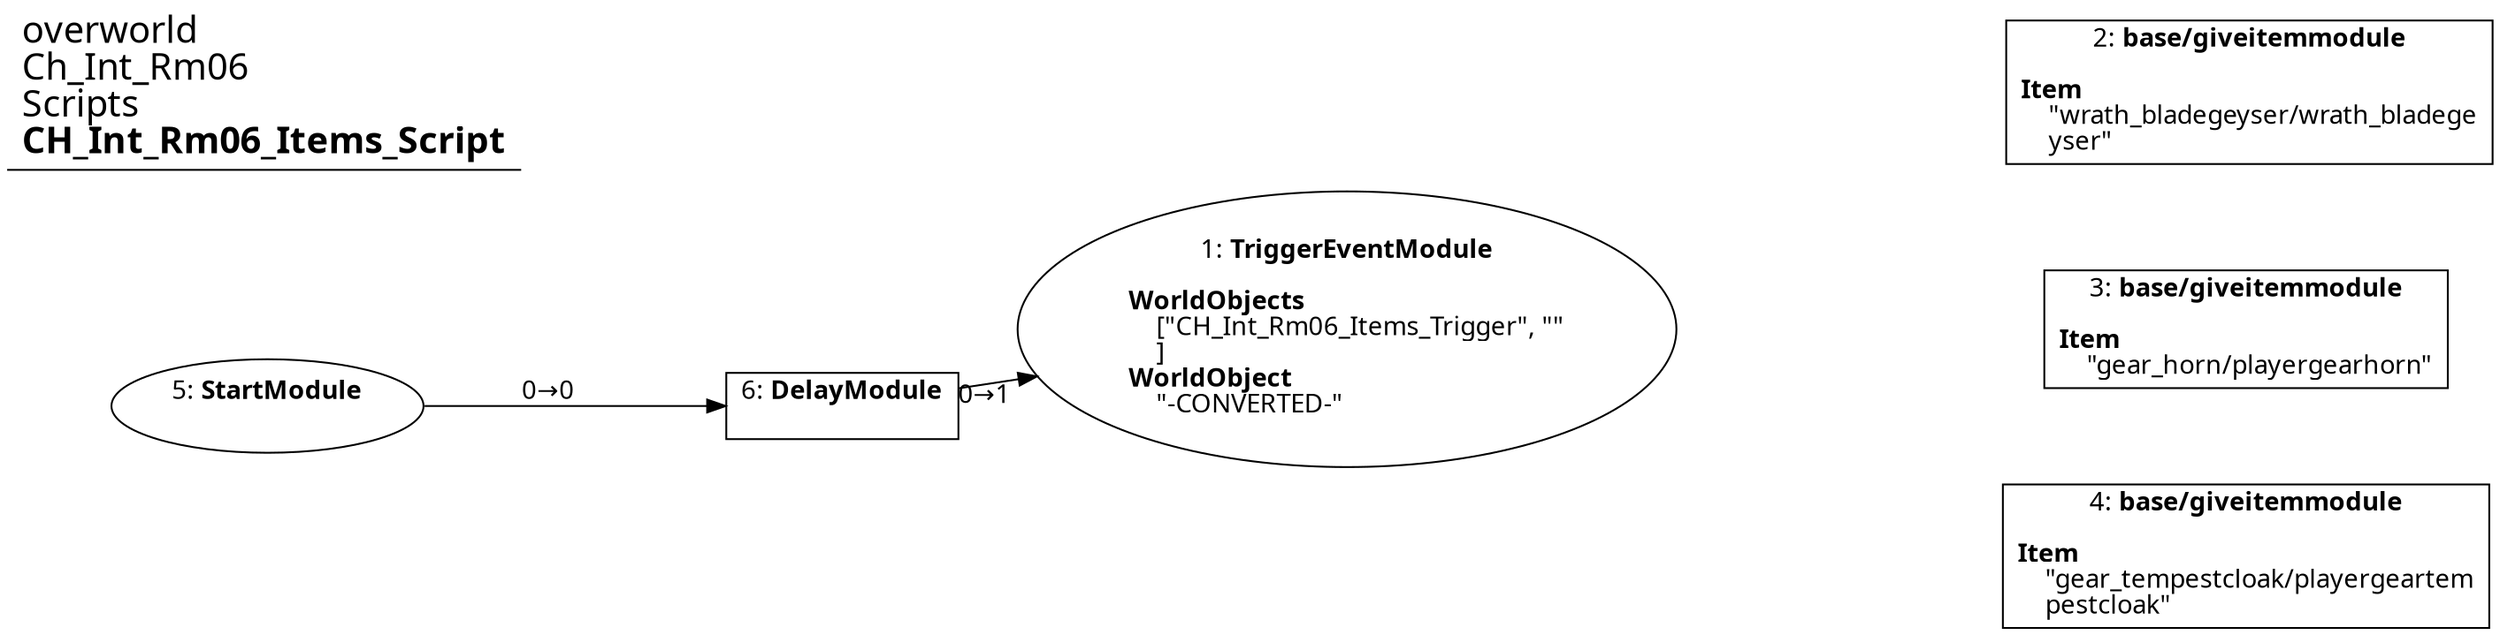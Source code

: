 digraph {
    layout = fdp;
    overlap = prism;
    sep = "+16";
    splines = spline;

    node [ shape = box ];

    graph [ fontname = "Segoe UI" ];
    node [ fontname = "Segoe UI" ];
    edge [ fontname = "Segoe UI" ];

    1 [ label = <1: <b>TriggerEventModule</b><br/><br/><b>WorldObjects</b><br align="left"/>    [&quot;CH_Int_Rm06_Items_Trigger&quot;, &quot;&quot;<br align="left"/>    ]<br align="left"/><b>WorldObject</b><br align="left"/>    &quot;-CONVERTED-&quot;<br align="left"/>> ];
    1 [ shape = oval ]
    1 [ pos = "0.010000001,-0.081!" ];

    2 [ label = <2: <b>base/giveitemmodule</b><br/><br/><b>Item</b><br align="left"/>    &quot;wrath_bladegeyser/wrath_bladege<br align="left"/>    yser&quot;<br align="left"/>> ];
    2 [ pos = "0.28,-0.010000001!" ];

    3 [ label = <3: <b>base/giveitemmodule</b><br/><br/><b>Item</b><br align="left"/>    &quot;gear_horn/playergearhorn&quot;<br align="left"/>> ];
    3 [ pos = "0.279,-0.081!" ];

    4 [ label = <4: <b>base/giveitemmodule</b><br/><br/><b>Item</b><br align="left"/>    &quot;gear_tempestcloak/playergeartem<br align="left"/>    pestcloak&quot;<br align="left"/>> ];
    4 [ pos = "0.279,-0.149!" ];

    5 [ label = <5: <b>StartModule</b><br/><br/>> ];
    5 [ shape = oval ]
    5 [ pos = "-0.31300002,-0.104!" ];
    5 -> 6 [ label = "0→0" ];

    6 [ label = <6: <b>DelayModule</b><br/><br/>> ];
    6 [ pos = "-0.141,-0.104!" ];
    6 -> 1 [ label = "0→1" ];

    title [ pos = "-0.314,-0.009000001!" ];
    title [ shape = underline ];
    title [ label = <<font point-size="20">overworld<br align="left"/>Ch_Int_Rm06<br align="left"/>Scripts<br align="left"/><b>CH_Int_Rm06_Items_Script</b><br align="left"/></font>> ];
}
